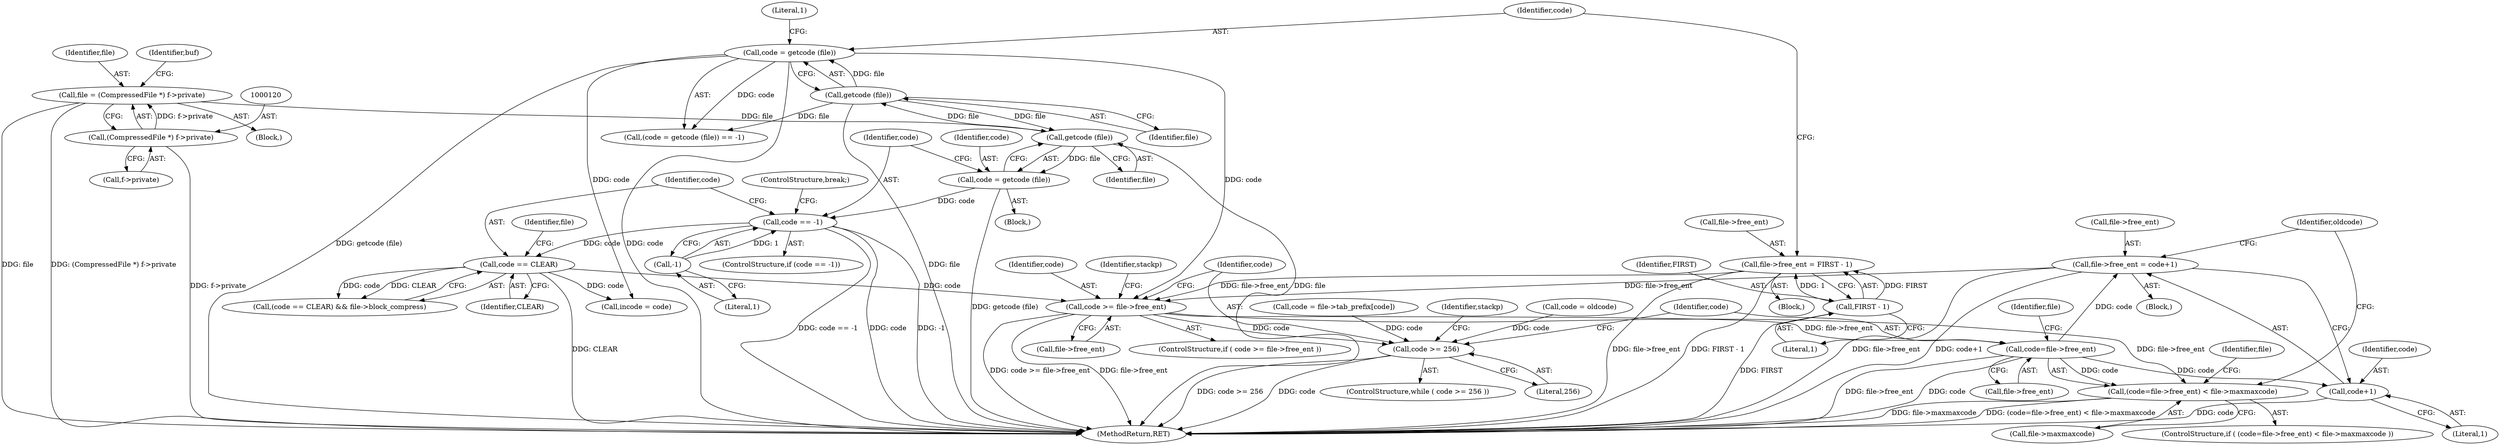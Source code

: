 digraph "0_libxfont_d11ee5886e9d9ec610051a206b135a4cdc1e09a0@API" {
"1000317" [label="(Call,file->free_ent = code+1)"];
"1000292" [label="(Call,code=file->free_ent)"];
"1000245" [label="(Call,code >= file->free_ent)"];
"1000234" [label="(Call,code = getcode (file))"];
"1000236" [label="(Call,getcode (file))"];
"1000187" [label="(Call,getcode (file))"];
"1000117" [label="(Call,file = (CompressedFile *) f->private)"];
"1000119" [label="(Call,(CompressedFile *) f->private)"];
"1000197" [label="(Call,code == CLEAR)"];
"1000190" [label="(Call,code == -1)"];
"1000185" [label="(Call,code = getcode (file))"];
"1000192" [label="(Call,-1)"];
"1000317" [label="(Call,file->free_ent = code+1)"];
"1000225" [label="(Call,file->free_ent = FIRST - 1)"];
"1000229" [label="(Call,FIRST - 1)"];
"1000260" [label="(Call,code >= 256)"];
"1000291" [label="(Call,(code=file->free_ent) < file->maxmaxcode)"];
"1000321" [label="(Call,code+1)"];
"1000246" [label="(Identifier,code)"];
"1000244" [label="(ControlStructure,if ( code >= file->free_ent ))"];
"1000226" [label="(Call,file->free_ent)"];
"1000321" [label="(Call,code+1)"];
"1000259" [label="(ControlStructure,while ( code >= 256 ))"];
"1000294" [label="(Call,file->free_ent)"];
"1000117" [label="(Call,file = (CompressedFile *) f->private)"];
"1000119" [label="(Call,(CompressedFile *) f->private)"];
"1000237" [label="(Identifier,file)"];
"1000283" [label="(Call,code = file->tab_prefix[code])"];
"1000323" [label="(Literal,1)"];
"1000235" [label="(Identifier,code)"];
"1000118" [label="(Identifier,file)"];
"1000186" [label="(Identifier,code)"];
"1000261" [label="(Identifier,code)"];
"1000325" [label="(Identifier,oldcode)"];
"1000203" [label="(Block,)"];
"1000300" [label="(Block,)"];
"1000267" [label="(Identifier,stackp)"];
"1000317" [label="(Call,file->free_ent = code+1)"];
"1000192" [label="(Call,-1)"];
"1000254" [label="(Identifier,stackp)"];
"1000233" [label="(Call,(code = getcode (file)) == -1)"];
"1000239" [label="(Literal,1)"];
"1000185" [label="(Call,code = getcode (file))"];
"1000382" [label="(MethodReturn,RET)"];
"1000260" [label="(Call,code >= 256)"];
"1000198" [label="(Identifier,code)"];
"1000107" [label="(Block,)"];
"1000229" [label="(Call,FIRST - 1)"];
"1000290" [label="(ControlStructure,if ( (code=file->free_ent) < file->maxmaxcode ))"];
"1000230" [label="(Identifier,FIRST)"];
"1000262" [label="(Literal,256)"];
"1000197" [label="(Call,code == CLEAR)"];
"1000297" [label="(Call,file->maxmaxcode)"];
"1000298" [label="(Identifier,file)"];
"1000193" [label="(Literal,1)"];
"1000187" [label="(Call,getcode (file))"];
"1000189" [label="(ControlStructure,if (code == -1))"];
"1000292" [label="(Call,code=file->free_ent)"];
"1000196" [label="(Call,(code == CLEAR) && file->block_compress)"];
"1000199" [label="(Identifier,CLEAR)"];
"1000225" [label="(Call,file->free_ent = FIRST - 1)"];
"1000201" [label="(Identifier,file)"];
"1000125" [label="(Identifier,buf)"];
"1000241" [label="(Call,incode = code)"];
"1000158" [label="(Block,)"];
"1000231" [label="(Literal,1)"];
"1000318" [label="(Call,file->free_ent)"];
"1000304" [label="(Identifier,file)"];
"1000236" [label="(Call,getcode (file))"];
"1000247" [label="(Call,file->free_ent)"];
"1000234" [label="(Call,code = getcode (file))"];
"1000191" [label="(Identifier,code)"];
"1000322" [label="(Identifier,code)"];
"1000256" [label="(Call,code = oldcode)"];
"1000188" [label="(Identifier,file)"];
"1000245" [label="(Call,code >= file->free_ent)"];
"1000121" [label="(Call,f->private)"];
"1000291" [label="(Call,(code=file->free_ent) < file->maxmaxcode)"];
"1000194" [label="(ControlStructure,break;)"];
"1000190" [label="(Call,code == -1)"];
"1000293" [label="(Identifier,code)"];
"1000317" -> "1000300"  [label="AST: "];
"1000317" -> "1000321"  [label="CFG: "];
"1000318" -> "1000317"  [label="AST: "];
"1000321" -> "1000317"  [label="AST: "];
"1000325" -> "1000317"  [label="CFG: "];
"1000317" -> "1000382"  [label="DDG: file->free_ent"];
"1000317" -> "1000382"  [label="DDG: code+1"];
"1000317" -> "1000245"  [label="DDG: file->free_ent"];
"1000292" -> "1000317"  [label="DDG: code"];
"1000292" -> "1000291"  [label="AST: "];
"1000292" -> "1000294"  [label="CFG: "];
"1000293" -> "1000292"  [label="AST: "];
"1000294" -> "1000292"  [label="AST: "];
"1000298" -> "1000292"  [label="CFG: "];
"1000292" -> "1000382"  [label="DDG: file->free_ent"];
"1000292" -> "1000382"  [label="DDG: code"];
"1000292" -> "1000291"  [label="DDG: code"];
"1000245" -> "1000292"  [label="DDG: file->free_ent"];
"1000292" -> "1000321"  [label="DDG: code"];
"1000245" -> "1000244"  [label="AST: "];
"1000245" -> "1000247"  [label="CFG: "];
"1000246" -> "1000245"  [label="AST: "];
"1000247" -> "1000245"  [label="AST: "];
"1000254" -> "1000245"  [label="CFG: "];
"1000261" -> "1000245"  [label="CFG: "];
"1000245" -> "1000382"  [label="DDG: code >= file->free_ent"];
"1000245" -> "1000382"  [label="DDG: file->free_ent"];
"1000234" -> "1000245"  [label="DDG: code"];
"1000197" -> "1000245"  [label="DDG: code"];
"1000225" -> "1000245"  [label="DDG: file->free_ent"];
"1000245" -> "1000260"  [label="DDG: code"];
"1000245" -> "1000291"  [label="DDG: file->free_ent"];
"1000234" -> "1000233"  [label="AST: "];
"1000234" -> "1000236"  [label="CFG: "];
"1000235" -> "1000234"  [label="AST: "];
"1000236" -> "1000234"  [label="AST: "];
"1000239" -> "1000234"  [label="CFG: "];
"1000234" -> "1000382"  [label="DDG: getcode (file)"];
"1000234" -> "1000382"  [label="DDG: code"];
"1000234" -> "1000233"  [label="DDG: code"];
"1000236" -> "1000234"  [label="DDG: file"];
"1000234" -> "1000241"  [label="DDG: code"];
"1000236" -> "1000237"  [label="CFG: "];
"1000237" -> "1000236"  [label="AST: "];
"1000236" -> "1000382"  [label="DDG: file"];
"1000236" -> "1000187"  [label="DDG: file"];
"1000236" -> "1000233"  [label="DDG: file"];
"1000187" -> "1000236"  [label="DDG: file"];
"1000187" -> "1000185"  [label="AST: "];
"1000187" -> "1000188"  [label="CFG: "];
"1000188" -> "1000187"  [label="AST: "];
"1000185" -> "1000187"  [label="CFG: "];
"1000187" -> "1000382"  [label="DDG: file"];
"1000187" -> "1000185"  [label="DDG: file"];
"1000117" -> "1000187"  [label="DDG: file"];
"1000117" -> "1000107"  [label="AST: "];
"1000117" -> "1000119"  [label="CFG: "];
"1000118" -> "1000117"  [label="AST: "];
"1000119" -> "1000117"  [label="AST: "];
"1000125" -> "1000117"  [label="CFG: "];
"1000117" -> "1000382"  [label="DDG: file"];
"1000117" -> "1000382"  [label="DDG: (CompressedFile *) f->private"];
"1000119" -> "1000117"  [label="DDG: f->private"];
"1000119" -> "1000121"  [label="CFG: "];
"1000120" -> "1000119"  [label="AST: "];
"1000121" -> "1000119"  [label="AST: "];
"1000119" -> "1000382"  [label="DDG: f->private"];
"1000197" -> "1000196"  [label="AST: "];
"1000197" -> "1000199"  [label="CFG: "];
"1000198" -> "1000197"  [label="AST: "];
"1000199" -> "1000197"  [label="AST: "];
"1000201" -> "1000197"  [label="CFG: "];
"1000196" -> "1000197"  [label="CFG: "];
"1000197" -> "1000382"  [label="DDG: CLEAR"];
"1000197" -> "1000196"  [label="DDG: code"];
"1000197" -> "1000196"  [label="DDG: CLEAR"];
"1000190" -> "1000197"  [label="DDG: code"];
"1000197" -> "1000241"  [label="DDG: code"];
"1000190" -> "1000189"  [label="AST: "];
"1000190" -> "1000192"  [label="CFG: "];
"1000191" -> "1000190"  [label="AST: "];
"1000192" -> "1000190"  [label="AST: "];
"1000194" -> "1000190"  [label="CFG: "];
"1000198" -> "1000190"  [label="CFG: "];
"1000190" -> "1000382"  [label="DDG: code == -1"];
"1000190" -> "1000382"  [label="DDG: code"];
"1000190" -> "1000382"  [label="DDG: -1"];
"1000185" -> "1000190"  [label="DDG: code"];
"1000192" -> "1000190"  [label="DDG: 1"];
"1000185" -> "1000158"  [label="AST: "];
"1000186" -> "1000185"  [label="AST: "];
"1000191" -> "1000185"  [label="CFG: "];
"1000185" -> "1000382"  [label="DDG: getcode (file)"];
"1000192" -> "1000193"  [label="CFG: "];
"1000193" -> "1000192"  [label="AST: "];
"1000225" -> "1000203"  [label="AST: "];
"1000225" -> "1000229"  [label="CFG: "];
"1000226" -> "1000225"  [label="AST: "];
"1000229" -> "1000225"  [label="AST: "];
"1000235" -> "1000225"  [label="CFG: "];
"1000225" -> "1000382"  [label="DDG: file->free_ent"];
"1000225" -> "1000382"  [label="DDG: FIRST - 1"];
"1000229" -> "1000225"  [label="DDG: FIRST"];
"1000229" -> "1000225"  [label="DDG: 1"];
"1000229" -> "1000231"  [label="CFG: "];
"1000230" -> "1000229"  [label="AST: "];
"1000231" -> "1000229"  [label="AST: "];
"1000229" -> "1000382"  [label="DDG: FIRST"];
"1000260" -> "1000259"  [label="AST: "];
"1000260" -> "1000262"  [label="CFG: "];
"1000261" -> "1000260"  [label="AST: "];
"1000262" -> "1000260"  [label="AST: "];
"1000267" -> "1000260"  [label="CFG: "];
"1000293" -> "1000260"  [label="CFG: "];
"1000260" -> "1000382"  [label="DDG: code >= 256"];
"1000260" -> "1000382"  [label="DDG: code"];
"1000283" -> "1000260"  [label="DDG: code"];
"1000256" -> "1000260"  [label="DDG: code"];
"1000291" -> "1000290"  [label="AST: "];
"1000291" -> "1000297"  [label="CFG: "];
"1000297" -> "1000291"  [label="AST: "];
"1000304" -> "1000291"  [label="CFG: "];
"1000325" -> "1000291"  [label="CFG: "];
"1000291" -> "1000382"  [label="DDG: file->maxmaxcode"];
"1000291" -> "1000382"  [label="DDG: (code=file->free_ent) < file->maxmaxcode"];
"1000321" -> "1000323"  [label="CFG: "];
"1000322" -> "1000321"  [label="AST: "];
"1000323" -> "1000321"  [label="AST: "];
"1000321" -> "1000382"  [label="DDG: code"];
}
